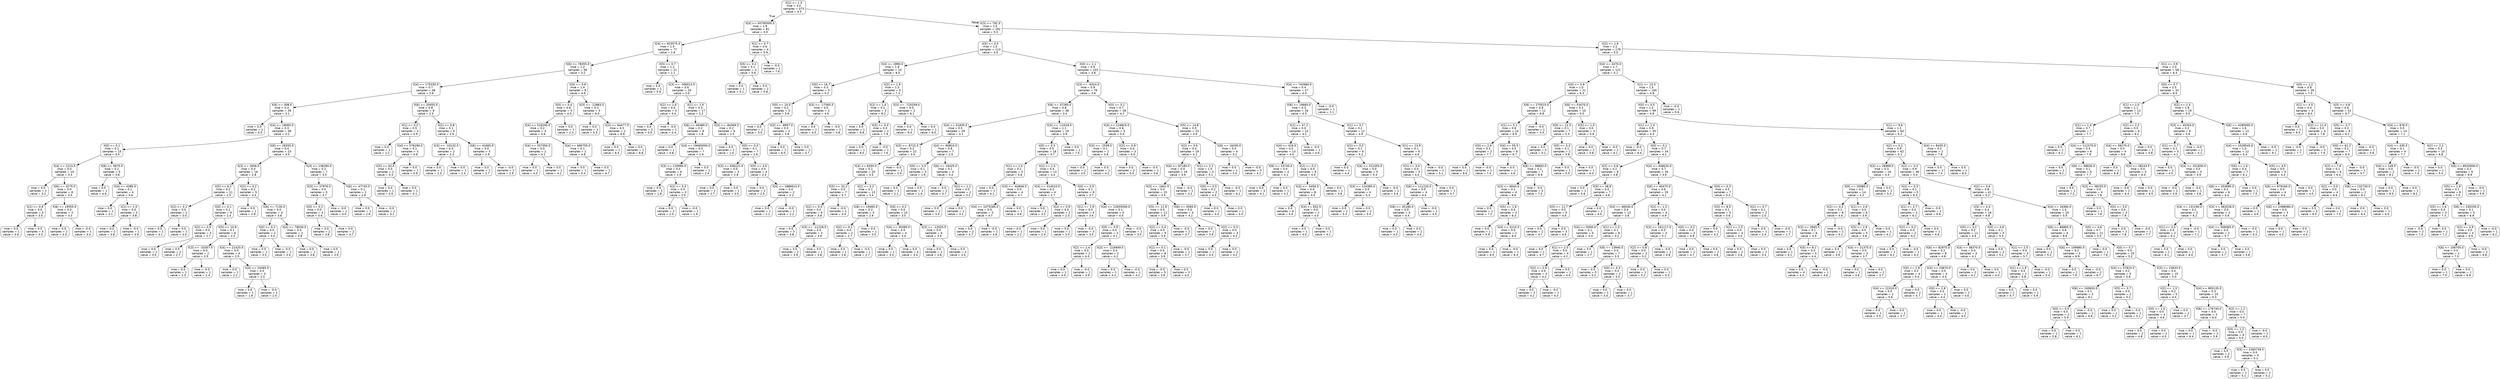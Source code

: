 digraph Tree {
node [shape=box, style="rounded", color="black", fontname=helvetica] ;
edge [fontname=helvetica] ;
0 [label="X[1] <= 1.3\nmse = 3.0\nsamples = 373\nvalue = 4.5"] ;
1 [label="X[4] <= 50795000.0\nmse = 1.9\nsamples = 81\nvalue = 3.0"] ;
0 -> 1 [labeldistance=2.5, labelangle=45, headlabel="True"] ;
2 [label="X[4] <= 923575.0\nmse = 1.5\nsamples = 77\nvalue = 2.8"] ;
1 -> 2 ;
3 [label="X[6] <= 78355.0\nmse = 1.2\nsamples = 56\nvalue = 3.2"] ;
2 -> 3 ;
4 [label="X[4] <= 175330.0\nmse = 0.7\nsamples = 48\nvalue = 2.9"] ;
3 -> 4 ;
5 [label="X[6] <= 308.0\nmse = 0.4\nsamples = 39\nvalue = 3.1"] ;
4 -> 5 ;
6 [label="mse = 0.0\nsamples = 1\nvalue = 0.5"] ;
5 -> 6 ;
7 [label="X[4] <= 18065.0\nmse = 0.3\nsamples = 38\nvalue = 3.2"] ;
5 -> 7 ;
8 [label="X[0] <= 0.1\nmse = 0.1\nsamples = 15\nvalue = 3.5"] ;
7 -> 8 ;
9 [label="X[4] <= 2223.5\nmse = 0.0\nsamples = 10\nvalue = 3.4"] ;
8 -> 9 ;
10 [label="mse = 0.0\nsamples = 2\nvalue = 3.2"] ;
9 -> 10 ;
11 [label="X[6] <= 3275.0\nmse = 0.0\nsamples = 8\nvalue = 3.5"] ;
9 -> 11 ;
12 [label="X[1] <= 0.8\nmse = 0.0\nsamples = 5\nvalue = 3.5"] ;
11 -> 12 ;
13 [label="mse = 0.0\nsamples = 1\nvalue = 3.6"] ;
12 -> 13 ;
14 [label="mse = 0.0\nsamples = 4\nvalue = 3.5"] ;
12 -> 14 ;
15 [label="X[6] <= 19555.0\nmse = 0.0\nsamples = 3\nvalue = 3.3"] ;
11 -> 15 ;
16 [label="mse = 0.0\nsamples = 2\nvalue = 3.3"] ;
15 -> 16 ;
17 [label="mse = -0.0\nsamples = 1\nvalue = 3.4"] ;
15 -> 17 ;
18 [label="X[6] <= 5675.0\nmse = 0.2\nsamples = 5\nvalue = 3.8"] ;
8 -> 18 ;
19 [label="mse = 0.0\nsamples = 1\nvalue = 4.6"] ;
18 -> 19 ;
20 [label="X[4] <= 4385.0\nmse = 0.1\nsamples = 4\nvalue = 3.6"] ;
18 -> 20 ;
21 [label="mse = 0.0\nsamples = 1\nvalue = 3.1"] ;
20 -> 21 ;
22 [label="X[1] <= 1.0\nmse = 0.0\nsamples = 3\nvalue = 3.8"] ;
20 -> 22 ;
23 [label="mse = 0.0\nsamples = 2\nvalue = 3.8"] ;
22 -> 23 ;
24 [label="mse = -0.0\nsamples = 1\nvalue = 3.9"] ;
22 -> 24 ;
25 [label="X[6] <= 26555.0\nmse = 0.4\nsamples = 23\nvalue = 3.0"] ;
7 -> 25 ;
26 [label="X[3] <= 2658.5\nmse = 0.3\nsamples = 16\nvalue = 2.8"] ;
25 -> 26 ;
27 [label="X[5] <= 6.2\nmse = 0.2\nsamples = 11\nvalue = 2.5"] ;
26 -> 27 ;
28 [label="X[2] <= 0.1\nmse = 0.0\nsamples = 2\nvalue = 3.0"] ;
27 -> 28 ;
29 [label="mse = 0.0\nsamples = 1\nvalue = 3.1"] ;
28 -> 29 ;
30 [label="mse = 0.0\nsamples = 1\nvalue = 3.0"] ;
28 -> 30 ;
31 [label="X[0] <= 0.1\nmse = 0.1\nsamples = 9\nvalue = 2.4"] ;
27 -> 31 ;
32 [label="X[2] <= 0.5\nmse = 0.0\nsamples = 3\nvalue = 2.7"] ;
31 -> 32 ;
33 [label="mse = 0.0\nsamples = 1\nvalue = 3.0"] ;
32 -> 33 ;
34 [label="mse = 0.0\nsamples = 2\nvalue = 2.7"] ;
32 -> 34 ;
35 [label="X[5] <= 10.9\nmse = 0.1\nsamples = 6\nvalue = 2.2"] ;
31 -> 35 ;
36 [label="X[3] <= -33357.5\nmse = 0.0\nsamples = 2\nvalue = 2.5"] ;
35 -> 36 ;
37 [label="mse = 0.0\nsamples = 1\nvalue = 2.5"] ;
36 -> 37 ;
38 [label="mse = -0.0\nsamples = 1\nvalue = 2.4"] ;
36 -> 38 ;
39 [label="X[4] <= 21420.0\nmse = 0.0\nsamples = 4\nvalue = 2.0"] ;
35 -> 39 ;
40 [label="mse = 0.0\nsamples = 1\nvalue = 2.2"] ;
39 -> 40 ;
41 [label="X[4] <= 24365.0\nmse = 0.0\nsamples = 3\nvalue = 2.0"] ;
39 -> 41 ;
42 [label="mse = 0.0\nsamples = 1\nvalue = 1.9"] ;
41 -> 42 ;
43 [label="mse = -0.0\nsamples = 2\nvalue = 2.0"] ;
41 -> 43 ;
44 [label="X[2] <= 0.2\nmse = 0.2\nsamples = 5\nvalue = 3.3"] ;
26 -> 44 ;
45 [label="mse = 0.0\nsamples = 1\nvalue = 2.8"] ;
44 -> 45 ;
46 [label="X[6] <= 7130.0\nmse = 0.0\nsamples = 4\nvalue = 3.6"] ;
44 -> 46 ;
47 [label="X[0] <= 0.1\nmse = 0.0\nsamples = 2\nvalue = 3.4"] ;
46 -> 47 ;
48 [label="mse = 0.0\nsamples = 1\nvalue = 3.5"] ;
47 -> 48 ;
49 [label="mse = -0.0\nsamples = 1\nvalue = 3.4"] ;
47 -> 49 ;
50 [label="X[4] <= 78530.0\nmse = 0.0\nsamples = 2\nvalue = 3.8"] ;
46 -> 50 ;
51 [label="mse = 0.0\nsamples = 1\nvalue = 3.8"] ;
50 -> 51 ;
52 [label="mse = 0.0\nsamples = 1\nvalue = 3.9"] ;
50 -> 52 ;
53 [label="X[4] <= 136290.0\nmse = 0.2\nsamples = 7\nvalue = 3.5"] ;
25 -> 53 ;
54 [label="X[3] <= 37976.0\nmse = 0.0\nsamples = 5\nvalue = 3.7"] ;
53 -> 54 ;
55 [label="X[0] <= 0.2\nmse = 0.0\nsamples = 4\nvalue = 3.6"] ;
54 -> 55 ;
56 [label="mse = 0.0\nsamples = 2\nvalue = 3.6"] ;
55 -> 56 ;
57 [label="mse = 0.0\nsamples = 2\nvalue = 3.7"] ;
55 -> 57 ;
58 [label="mse = -0.0\nsamples = 1\nvalue = 4.0"] ;
54 -> 58 ;
59 [label="X[6] <= 47745.0\nmse = 0.1\nsamples = 2\nvalue = 2.9"] ;
53 -> 59 ;
60 [label="mse = 0.0\nsamples = 1\nvalue = 2.6"] ;
59 -> 60 ;
61 [label="mse = -0.0\nsamples = 1\nvalue = 3.1"] ;
59 -> 61 ;
62 [label="X[6] <= 20055.0\nmse = 0.8\nsamples = 9\nvalue = 2.0"] ;
4 -> 62 ;
63 [label="X[1] <= 0.2\nmse = 0.5\nsamples = 4\nvalue = 0.9"] ;
62 -> 63 ;
64 [label="mse = 0.0\nsamples = 1\nvalue = 2.2"] ;
63 -> 64 ;
65 [label="X[4] <= 576290.0\nmse = 0.1\nsamples = 3\nvalue = 0.6"] ;
63 -> 65 ;
66 [label="X[5] <= 62.5\nmse = 0.0\nsamples = 2\nvalue = 0.3"] ;
65 -> 66 ;
67 [label="mse = 0.0\nsamples = 1\nvalue = 0.5"] ;
66 -> 67 ;
68 [label="mse = 0.0\nsamples = 1\nvalue = 0.1"] ;
66 -> 68 ;
69 [label="mse = 0.0\nsamples = 1\nvalue = 0.9"] ;
65 -> 69 ;
70 [label="X[2] <= 0.8\nmse = 0.1\nsamples = 5\nvalue = 2.6"] ;
62 -> 70 ;
71 [label="X[3] <= -10132.5\nmse = 0.0\nsamples = 2\nvalue = 2.3"] ;
70 -> 71 ;
72 [label="mse = 0.0\nsamples = 1\nvalue = 2.3"] ;
71 -> 72 ;
73 [label="mse = 0.0\nsamples = 1\nvalue = 2.4"] ;
71 -> 73 ;
74 [label="X[6] <= 41665.0\nmse = 0.0\nsamples = 3\nvalue = 2.9"] ;
70 -> 74 ;
75 [label="mse = 0.0\nsamples = 1\nvalue = 2.7"] ;
74 -> 75 ;
76 [label="mse = -0.0\nsamples = 2\nvalue = 2.9"] ;
74 -> 76 ;
77 [label="X[0] <= 0.6\nmse = 1.4\nsamples = 8\nvalue = 4.9"] ;
3 -> 77 ;
78 [label="X[0] <= 0.4\nmse = 0.8\nsamples = 5\nvalue = 4.3"] ;
77 -> 78 ;
79 [label="X[4] <= 516200.0\nmse = 0.2\nsamples = 4\nvalue = 4.6"] ;
78 -> 79 ;
80 [label="X[4] <= 337350.0\nmse = 0.0\nsamples = 2\nvalue = 4.1"] ;
79 -> 80 ;
81 [label="mse = 0.0\nsamples = 1\nvalue = 4.0"] ;
80 -> 81 ;
82 [label="mse = 0.0\nsamples = 1\nvalue = 4.2"] ;
80 -> 82 ;
83 [label="X[4] <= 690755.0\nmse = 0.1\nsamples = 2\nvalue = 4.9"] ;
79 -> 83 ;
84 [label="mse = 0.0\nsamples = 1\nvalue = 5.4"] ;
83 -> 84 ;
85 [label="mse = 0.0\nsamples = 1\nvalue = 4.7"] ;
83 -> 85 ;
86 [label="mse = 0.0\nsamples = 1\nvalue = 2.3"] ;
78 -> 86 ;
87 [label="X[3] <= -12883.5\nmse = 0.3\nsamples = 3\nvalue = 6.0"] ;
77 -> 87 ;
88 [label="mse = 0.0\nsamples = 1\nvalue = 5.5"] ;
87 -> 88 ;
89 [label="X[3] <= 64477.0\nmse = 0.0\nsamples = 2\nvalue = 6.6"] ;
87 -> 89 ;
90 [label="mse = 0.0\nsamples = 1\nvalue = 6.4"] ;
89 -> 90 ;
91 [label="mse = 0.0\nsamples = 1\nvalue = 6.8"] ;
89 -> 91 ;
92 [label="X[5] <= 0.7\nmse = 1.2\nsamples = 21\nvalue = 2.1"] ;
2 -> 92 ;
93 [label="mse = 0.0\nsamples = 1\nvalue = 5.9"] ;
92 -> 93 ;
94 [label="X[3] <= -306013.5\nmse = 0.6\nsamples = 20\nvalue = 2.0"] ;
92 -> 94 ;
95 [label="X[2] <= 1.6\nmse = 0.0\nsamples = 3\nvalue = 0.4"] ;
94 -> 95 ;
96 [label="mse = 0.0\nsamples = 2\nvalue = 0.5"] ;
95 -> 96 ;
97 [label="mse = -0.0\nsamples = 1\nvalue = 0.4"] ;
95 -> 97 ;
98 [label="X[1] <= 1.0\nmse = 0.3\nsamples = 17\nvalue = 2.2"] ;
94 -> 98 ;
99 [label="X[6] <= 40480.0\nmse = 0.2\nsamples = 8\nvalue = 1.8"] ;
98 -> 99 ;
100 [label="mse = 0.0\nsamples = 1\nvalue = 0.8"] ;
99 -> 100 ;
101 [label="X[4] <= 19460000.0\nmse = 0.0\nsamples = 7\nvalue = 1.9"] ;
99 -> 101 ;
102 [label="X[3] <= 120990.0\nmse = 0.0\nsamples = 6\nvalue = 1.9"] ;
101 -> 102 ;
103 [label="mse = 0.0\nsamples = 3\nvalue = 1.8"] ;
102 -> 103 ;
104 [label="X[2] <= 0.3\nmse = 0.0\nsamples = 3\nvalue = 2.0"] ;
102 -> 104 ;
105 [label="mse = 0.0\nsamples = 2\nvalue = 2.0"] ;
104 -> 105 ;
106 [label="mse = -0.0\nsamples = 1\nvalue = 1.9"] ;
104 -> 106 ;
107 [label="mse = 0.0\nsamples = 1\nvalue = 2.4"] ;
101 -> 107 ;
108 [label="X[3] <= -84369.5\nmse = 0.2\nsamples = 9\nvalue = 2.5"] ;
98 -> 108 ;
109 [label="mse = 0.0\nsamples = 2\nvalue = 1.4"] ;
108 -> 109 ;
110 [label="X[0] <= 0.3\nmse = 0.1\nsamples = 7\nvalue = 2.6"] ;
108 -> 110 ;
111 [label="X[3] <= 636221.0\nmse = 0.0\nsamples = 3\nvalue = 2.8"] ;
110 -> 111 ;
112 [label="mse = 0.0\nsamples = 2\nvalue = 2.7"] ;
111 -> 112 ;
113 [label="mse = 0.0\nsamples = 1\nvalue = 3.0"] ;
111 -> 113 ;
114 [label="X[5] <= 4.0\nmse = 0.0\nsamples = 4\nvalue = 2.3"] ;
110 -> 114 ;
115 [label="mse = 0.0\nsamples = 2\nvalue = 2.5"] ;
114 -> 115 ;
116 [label="X[4] <= 1886610.0\nmse = 0.0\nsamples = 2\nvalue = 2.2"] ;
114 -> 116 ;
117 [label="mse = 0.0\nsamples = 1\nvalue = 2.1"] ;
116 -> 117 ;
118 [label="mse = -0.0\nsamples = 1\nvalue = 2.2"] ;
116 -> 118 ;
119 [label="X[1] <= 0.7\nmse = 0.6\nsamples = 4\nvalue = 5.9"] ;
1 -> 119 ;
120 [label="X[5] <= 0.2\nmse = 0.1\nsamples = 3\nvalue = 5.6"] ;
119 -> 120 ;
121 [label="mse = 0.0\nsamples = 1\nvalue = 5.1"] ;
120 -> 121 ;
122 [label="mse = 0.0\nsamples = 2\nvalue = 5.8"] ;
120 -> 122 ;
123 [label="mse = -0.0\nsamples = 1\nvalue = 7.6"] ;
119 -> 123 ;
124 [label="X[3] <= 792.5\nmse = 2.5\nsamples = 292\nvalue = 5.0"] ;
0 -> 124 [labeldistance=2.5, labelangle=-45, headlabel="False"] ;
125 [label="X[5] <= 0.5\nmse = 1.5\nsamples = 113\nvalue = 4.0"] ;
124 -> 125 ;
126 [label="X[4] <= 2890.0\nmse = 1.9\nsamples = 10\nvalue = 6.5"] ;
125 -> 126 ;
127 [label="X[0] <= 16.7\nmse = 0.3\nsamples = 5\nvalue = 5.2"] ;
126 -> 127 ;
128 [label="X[0] <= 10.0\nmse = 0.2\nsamples = 3\nvalue = 5.6"] ;
127 -> 128 ;
129 [label="mse = 0.0\nsamples = 1\nvalue = 5.0"] ;
128 -> 129 ;
130 [label="X[3] <= -8957.0\nmse = 0.0\nsamples = 2\nvalue = 5.8"] ;
128 -> 130 ;
131 [label="mse = 0.0\nsamples = 1\nvalue = 6.0"] ;
130 -> 131 ;
132 [label="mse = 0.0\nsamples = 1\nvalue = 5.7"] ;
130 -> 132 ;
133 [label="X[3] <= -17565.5\nmse = 0.0\nsamples = 2\nvalue = 4.6"] ;
127 -> 133 ;
134 [label="mse = 0.0\nsamples = 1\nvalue = 4.5"] ;
133 -> 134 ;
135 [label="mse = -0.0\nsamples = 1\nvalue = 4.8"] ;
133 -> 135 ;
136 [label="X[2] <= 1.9\nmse = 1.3\nsamples = 5\nvalue = 7.3"] ;
126 -> 136 ;
137 [label="X[2] <= 1.4\nmse = 0.2\nsamples = 3\nvalue = 8.2"] ;
136 -> 137 ;
138 [label="mse = 0.0\nsamples = 1\nvalue = 8.8"] ;
137 -> 138 ;
139 [label="X[5] <= 0.3\nmse = 0.0\nsamples = 2\nvalue = 7.9"] ;
137 -> 139 ;
140 [label="mse = 0.0\nsamples = 1\nvalue = 8.0"] ;
139 -> 140 ;
141 [label="mse = -0.0\nsamples = 1\nvalue = 7.6"] ;
139 -> 141 ;
142 [label="X[3] <= -715259.0\nmse = 0.0\nsamples = 2\nvalue = 6.1"] ;
136 -> 142 ;
143 [label="mse = 0.0\nsamples = 1\nvalue = 6.4"] ;
142 -> 143 ;
144 [label="mse = 0.0\nsamples = 1\nvalue = 6.0"] ;
142 -> 144 ;
145 [label="X[0] <= 1.1\nmse = 0.9\nsamples = 103\nvalue = 3.8"] ;
125 -> 145 ;
146 [label="X[3] <= -6324.5\nmse = 0.9\nsamples = 76\nvalue = 3.6"] ;
145 -> 146 ;
147 [label="X[6] <= 37260.0\nmse = 0.8\nsamples = 48\nvalue = 3.4"] ;
146 -> 147 ;
148 [label="X[4] <= 51835.0\nmse = 0.5\nsamples = 29\nvalue = 3.1"] ;
147 -> 148 ;
149 [label="X[3] <= -6722.0\nmse = 0.2\nsamples = 22\nvalue = 3.4"] ;
148 -> 149 ;
150 [label="X[4] <= 6350.0\nmse = 0.1\nsamples = 20\nvalue = 3.5"] ;
149 -> 150 ;
151 [label="X[5] <= 32.2\nmse = 0.0\nsamples = 7\nvalue = 3.7"] ;
150 -> 151 ;
152 [label="X[2] <= 0.0\nmse = 0.0\nsamples = 6\nvalue = 3.8"] ;
151 -> 152 ;
153 [label="mse = 0.0\nsamples = 3\nvalue = 3.8"] ;
152 -> 153 ;
154 [label="X[3] <= -11228.5\nmse = 0.0\nsamples = 3\nvalue = 3.9"] ;
152 -> 154 ;
155 [label="mse = 0.0\nsamples = 2\nvalue = 3.9"] ;
154 -> 155 ;
156 [label="mse = 0.0\nsamples = 1\nvalue = 3.8"] ;
154 -> 156 ;
157 [label="mse = -0.0\nsamples = 1\nvalue = 3.4"] ;
151 -> 157 ;
158 [label="X[2] <= 0.2\nmse = 0.1\nsamples = 13\nvalue = 3.4"] ;
150 -> 158 ;
159 [label="X[6] <= 19465.0\nmse = 0.2\nsamples = 3\nvalue = 2.9"] ;
158 -> 159 ;
160 [label="X[2] <= 0.1\nmse = 0.0\nsamples = 2\nvalue = 2.7"] ;
159 -> 160 ;
161 [label="mse = 0.0\nsamples = 1\nvalue = 2.6"] ;
160 -> 161 ;
162 [label="mse = -0.0\nsamples = 1\nvalue = 2.7"] ;
160 -> 162 ;
163 [label="mse = 0.0\nsamples = 1\nvalue = 3.5"] ;
159 -> 163 ;
164 [label="X[0] <= 0.2\nmse = 0.0\nsamples = 10\nvalue = 3.5"] ;
158 -> 164 ;
165 [label="X[4] <= 30395.0\nmse = 0.0\nsamples = 4\nvalue = 3.4"] ;
164 -> 165 ;
166 [label="mse = 0.0\nsamples = 1\nvalue = 3.3"] ;
165 -> 166 ;
167 [label="mse = 0.0\nsamples = 3\nvalue = 3.4"] ;
165 -> 167 ;
168 [label="X[3] <= -12925.5\nmse = 0.0\nsamples = 6\nvalue = 3.5"] ;
164 -> 168 ;
169 [label="mse = 0.0\nsamples = 2\nvalue = 3.6"] ;
168 -> 169 ;
170 [label="mse = 0.0\nsamples = 4\nvalue = 3.5"] ;
168 -> 170 ;
171 [label="mse = -0.0\nsamples = 2\nvalue = 2.0"] ;
149 -> 171 ;
172 [label="X[4] <= 90810.0\nmse = 0.6\nsamples = 7\nvalue = 2.5"] ;
148 -> 172 ;
173 [label="X[0] <= 0.5\nmse = 0.1\nsamples = 3\nvalue = 1.9"] ;
172 -> 173 ;
174 [label="mse = 0.0\nsamples = 2\nvalue = 2.1"] ;
173 -> 174 ;
175 [label="mse = 0.0\nsamples = 1\nvalue = 1.6"] ;
173 -> 175 ;
176 [label="X[6] <= 16425.0\nmse = 0.1\nsamples = 4\nvalue = 3.4"] ;
172 -> 176 ;
177 [label="mse = -0.0\nsamples = 2\nvalue = 3.7"] ;
176 -> 177 ;
178 [label="X[2] <= 1.1\nmse = 0.0\nsamples = 2\nvalue = 3.2"] ;
176 -> 178 ;
179 [label="mse = 0.0\nsamples = 1\nvalue = 3.3"] ;
178 -> 179 ;
180 [label="mse = 0.0\nsamples = 1\nvalue = 3.1"] ;
178 -> 180 ;
181 [label="X[3] <= -11018.5\nmse = 1.1\nsamples = 19\nvalue = 3.9"] ;
147 -> 181 ;
182 [label="X[0] <= 0.3\nmse = 0.5\nsamples = 18\nvalue = 3.7"] ;
181 -> 182 ;
183 [label="X[1] <= 1.4\nmse = 0.1\nsamples = 5\nvalue = 4.6"] ;
182 -> 183 ;
184 [label="mse = 0.0\nsamples = 1\nvalue = 4.1"] ;
183 -> 184 ;
185 [label="X[3] <= -63846.5\nmse = 0.0\nsamples = 4\nvalue = 4.7"] ;
183 -> 185 ;
186 [label="X[4] <= 1075285.0\nmse = 0.0\nsamples = 3\nvalue = 4.7"] ;
185 -> 186 ;
187 [label="mse = 0.0\nsamples = 2\nvalue = 4.7"] ;
186 -> 187 ;
188 [label="mse = -0.0\nsamples = 1\nvalue = 4.8"] ;
186 -> 188 ;
189 [label="mse = 0.0\nsamples = 1\nvalue = 4.6"] ;
185 -> 189 ;
190 [label="X[2] <= 1.5\nmse = 0.4\nsamples = 13\nvalue = 3.4"] ;
182 -> 190 ;
191 [label="X[4] <= 314510.0\nmse = 0.2\nsamples = 4\nvalue = 2.7"] ;
190 -> 191 ;
192 [label="mse = 0.0\nsamples = 2\nvalue = 3.2"] ;
191 -> 192 ;
193 [label="X[2] <= 0.9\nmse = 0.0\nsamples = 2\nvalue = 2.3"] ;
191 -> 193 ;
194 [label="mse = 0.0\nsamples = 1\nvalue = 2.2"] ;
193 -> 194 ;
195 [label="mse = 0.0\nsamples = 1\nvalue = 2.4"] ;
193 -> 195 ;
196 [label="X[0] <= 0.5\nmse = 0.1\nsamples = 9\nvalue = 3.7"] ;
190 -> 196 ;
197 [label="X[1] <= 1.9\nmse = 0.0\nsamples = 4\nvalue = 3.4"] ;
196 -> 197 ;
198 [label="mse = 0.0\nsamples = 1\nvalue = 3.3"] ;
197 -> 198 ;
199 [label="mse = -0.0\nsamples = 3\nvalue = 3.5"] ;
197 -> 199 ;
200 [label="X[4] <= 12655000.0\nmse = 0.1\nsamples = 5\nvalue = 4.0"] ;
196 -> 200 ;
201 [label="X[0] <= 0.9\nmse = 0.0\nsamples = 4\nvalue = 4.1"] ;
200 -> 201 ;
202 [label="X[2] <= 2.4\nmse = 0.0\nsamples = 2\nvalue = 4.0"] ;
201 -> 202 ;
203 [label="mse = 0.0\nsamples = 1\nvalue = 4.0"] ;
202 -> 203 ;
204 [label="mse = -0.0\nsamples = 1\nvalue = 3.9"] ;
202 -> 204 ;
205 [label="X[3] <= -216949.5\nmse = 0.0\nsamples = 2\nvalue = 4.2"] ;
201 -> 205 ;
206 [label="mse = 0.0\nsamples = 1\nvalue = 4.3"] ;
205 -> 206 ;
207 [label="mse = -0.0\nsamples = 1\nvalue = 4.2"] ;
205 -> 207 ;
208 [label="mse = -0.0\nsamples = 1\nvalue = 3.5"] ;
200 -> 208 ;
209 [label="mse = 0.0\nsamples = 1\nvalue = 7.5"] ;
181 -> 209 ;
210 [label="X[0] <= 0.1\nmse = 0.7\nsamples = 28\nvalue = 4.1"] ;
146 -> 210 ;
211 [label="X[4] <= 124825.0\nmse = 0.6\nsamples = 5\nvalue = 5.0"] ;
210 -> 211 ;
212 [label="X[3] <= -2539.5\nmse = 0.1\nsamples = 2\nvalue = 3.8"] ;
211 -> 212 ;
213 [label="mse = 0.0\nsamples = 1\nvalue = 3.5"] ;
212 -> 213 ;
214 [label="mse = 0.0\nsamples = 1\nvalue = 4.2"] ;
212 -> 214 ;
215 [label="X[2] <= 0.9\nmse = 0.0\nsamples = 3\nvalue = 5.5"] ;
211 -> 215 ;
216 [label="mse = 0.0\nsamples = 2\nvalue = 5.5"] ;
215 -> 216 ;
217 [label="mse = -0.0\nsamples = 1\nvalue = 5.6"] ;
215 -> 217 ;
218 [label="X[5] <= 14.8\nmse = 0.5\nsamples = 23\nvalue = 3.9"] ;
210 -> 218 ;
219 [label="X[2] <= 0.6\nmse = 0.4\nsamples = 19\nvalue = 4.1"] ;
218 -> 219 ;
220 [label="X[4] <= 87185.0\nmse = 0.0\nsamples = 16\nvalue = 3.9"] ;
219 -> 220 ;
221 [label="X[3] <= -1841.5\nmse = 0.0\nsamples = 15\nvalue = 3.9"] ;
220 -> 221 ;
222 [label="X[5] <= 11.9\nmse = 0.0\nsamples = 11\nvalue = 3.9"] ;
221 -> 222 ;
223 [label="X[2] <= 0.4\nmse = 0.0\nsamples = 9\nvalue = 3.9"] ;
222 -> 223 ;
224 [label="X[2] <= 0.1\nmse = 0.0\nsamples = 8\nvalue = 3.9"] ;
223 -> 224 ;
225 [label="mse = -0.0\nsamples = 5\nvalue = 3.9"] ;
224 -> 225 ;
226 [label="mse = 0.0\nsamples = 3\nvalue = 4.0"] ;
224 -> 226 ;
227 [label="mse = -0.0\nsamples = 1\nvalue = 3.7"] ;
223 -> 227 ;
228 [label="mse = -0.0\nsamples = 2\nvalue = 3.7"] ;
222 -> 228 ;
229 [label="X[6] <= 4560.0\nmse = 0.0\nsamples = 4\nvalue = 4.2"] ;
221 -> 229 ;
230 [label="mse = 0.0\nsamples = 1\nvalue = 3.9"] ;
229 -> 230 ;
231 [label="X[2] <= 0.3\nmse = 0.0\nsamples = 3\nvalue = 4.3"] ;
229 -> 231 ;
232 [label="mse = 0.0\nsamples = 1\nvalue = 4.4"] ;
231 -> 232 ;
233 [label="mse = 0.0\nsamples = 2\nvalue = 4.2"] ;
231 -> 233 ;
234 [label="mse = -0.0\nsamples = 1\nvalue = 3.2"] ;
220 -> 234 ;
235 [label="X[1] <= 2.1\nmse = 1.0\nsamples = 3\nvalue = 5.1"] ;
219 -> 235 ;
236 [label="X[0] <= 0.5\nmse = 0.2\nsamples = 2\nvalue = 4.3"] ;
235 -> 236 ;
237 [label="mse = 0.0\nsamples = 1\nvalue = 4.0"] ;
236 -> 237 ;
238 [label="mse = 0.0\nsamples = 1\nvalue = 5.0"] ;
236 -> 238 ;
239 [label="mse = -0.0\nsamples = 1\nvalue = 6.2"] ;
235 -> 239 ;
240 [label="X[6] <= 16200.0\nmse = 0.0\nsamples = 4\nvalue = 3.2"] ;
218 -> 240 ;
241 [label="mse = 0.0\nsamples = 1\nvalue = 3.0"] ;
240 -> 241 ;
242 [label="mse = -0.0\nsamples = 3\nvalue = 3.2"] ;
240 -> 242 ;
243 [label="X[4] <= 742660.0\nmse = 0.4\nsamples = 27\nvalue = 4.4"] ;
145 -> 243 ;
244 [label="X[6] <= 19660.0\nmse = 0.3\nsamples = 26\nvalue = 4.5"] ;
243 -> 244 ;
245 [label="X[1] <= 47.2\nmse = 0.0\nsamples = 14\nvalue = 4.1"] ;
244 -> 245 ;
246 [label="X[4] <= 416.5\nmse = 0.0\nsamples = 13\nvalue = 4.0"] ;
245 -> 246 ;
247 [label="X[6] <= 10745.0\nmse = 0.0\nsamples = 4\nvalue = 4.1"] ;
246 -> 247 ;
248 [label="mse = 0.0\nsamples = 3\nvalue = 4.1"] ;
247 -> 248 ;
249 [label="mse = 0.0\nsamples = 1\nvalue = 4.2"] ;
247 -> 249 ;
250 [label="X[2] <= 0.2\nmse = 0.0\nsamples = 9\nvalue = 4.0"] ;
246 -> 250 ;
251 [label="X[3] <= -5456.5\nmse = 0.0\nsamples = 8\nvalue = 4.0"] ;
250 -> 251 ;
252 [label="mse = 0.0\nsamples = 6\nvalue = 4.0"] ;
251 -> 252 ;
253 [label="X[4] <= 832.5\nmse = 0.0\nsamples = 2\nvalue = 4.0"] ;
251 -> 253 ;
254 [label="mse = 0.0\nsamples = 1\nvalue = 4.0"] ;
253 -> 254 ;
255 [label="mse = 0.0\nsamples = 1\nvalue = 4.1"] ;
253 -> 255 ;
256 [label="mse = 0.0\nsamples = 1\nvalue = 3.8"] ;
250 -> 256 ;
257 [label="mse = -0.0\nsamples = 1\nvalue = 4.6"] ;
245 -> 257 ;
258 [label="X[1] <= 3.7\nmse = 0.2\nsamples = 12\nvalue = 4.9"] ;
244 -> 258 ;
259 [label="X[2] <= 0.2\nmse = 0.1\nsamples = 6\nvalue = 5.2"] ;
258 -> 259 ;
260 [label="mse = 0.0\nsamples = 1\nvalue = 4.4"] ;
259 -> 260 ;
261 [label="X[4] <= 221055.0\nmse = 0.0\nsamples = 5\nvalue = 5.4"] ;
259 -> 261 ;
262 [label="X[4] <= 124385.0\nmse = 0.0\nsamples = 4\nvalue = 5.3"] ;
261 -> 262 ;
263 [label="mse = 0.0\nsamples = 2\nvalue = 5.3"] ;
262 -> 263 ;
264 [label="mse = 0.0\nsamples = 2\nvalue = 5.4"] ;
262 -> 264 ;
265 [label="mse = -0.0\nsamples = 1\nvalue = 5.6"] ;
261 -> 265 ;
266 [label="X[1] <= 13.9\nmse = 0.1\nsamples = 6\nvalue = 4.6"] ;
258 -> 266 ;
267 [label="X[2] <= 3.4\nmse = 0.0\nsamples = 5\nvalue = 4.5"] ;
266 -> 267 ;
268 [label="X[6] <= 111220.0\nmse = 0.0\nsamples = 4\nvalue = 4.4"] ;
267 -> 268 ;
269 [label="X[6] <= 45180.0\nmse = 0.0\nsamples = 3\nvalue = 4.4"] ;
268 -> 269 ;
270 [label="mse = 0.0\nsamples = 1\nvalue = 4.3"] ;
269 -> 270 ;
271 [label="mse = 0.0\nsamples = 2\nvalue = 4.4"] ;
269 -> 271 ;
272 [label="mse = -0.0\nsamples = 1\nvalue = 4.5"] ;
268 -> 272 ;
273 [label="mse = 0.0\nsamples = 1\nvalue = 4.7"] ;
267 -> 273 ;
274 [label="mse = -0.0\nsamples = 1\nvalue = 5.1"] ;
266 -> 274 ;
275 [label="mse = -0.0\nsamples = 1\nvalue = 2.1"] ;
243 -> 275 ;
276 [label="X[2] <= 1.6\nmse = 2.2\nsamples = 179\nvalue = 5.5"] ;
124 -> 276 ;
277 [label="X[4] <= 3470.0\nmse = 1.7\nsamples = 121\nvalue = 5.1"] ;
276 -> 277 ;
278 [label="X[0] <= 5.8\nmse = 1.0\nsamples = 21\nvalue = 6.3"] ;
277 -> 278 ;
279 [label="X[6] <= 270515.0\nmse = 0.9\nsamples = 11\nvalue = 6.8"] ;
278 -> 279 ;
280 [label="X[1] <= 5.1\nmse = 0.6\nsamples = 10\nvalue = 6.9"] ;
279 -> 280 ;
281 [label="X[0] <= 2.6\nmse = 0.3\nsamples = 2\nvalue = 7.7"] ;
280 -> 281 ;
282 [label="mse = 0.0\nsamples = 1\nvalue = 8.6"] ;
281 -> 282 ;
283 [label="mse = -0.0\nsamples = 1\nvalue = 7.4"] ;
281 -> 283 ;
284 [label="X[4] <= 55.5\nmse = 0.5\nsamples = 8\nvalue = 6.7"] ;
280 -> 284 ;
285 [label="mse = 0.0\nsamples = 1\nvalue = 4.6"] ;
284 -> 285 ;
286 [label="X[6] <= 98850.0\nmse = 0.2\nsamples = 7\nvalue = 6.9"] ;
284 -> 286 ;
287 [label="X[3] <= 6644.0\nmse = 0.2\nsamples = 4\nvalue = 6.6"] ;
286 -> 287 ;
288 [label="mse = 0.0\nsamples = 1\nvalue = 7.2"] ;
287 -> 288 ;
289 [label="X[5] <= 1.6\nmse = 0.0\nsamples = 3\nvalue = 6.3"] ;
287 -> 289 ;
290 [label="mse = 0.0\nsamples = 1\nvalue = 5.9"] ;
289 -> 290 ;
291 [label="X[4] <= 3210.0\nmse = 0.0\nsamples = 2\nvalue = 6.4"] ;
289 -> 291 ;
292 [label="mse = 0.0\nsamples = 1\nvalue = 6.5"] ;
291 -> 292 ;
293 [label="mse = -0.0\nsamples = 1\nvalue = 6.3"] ;
291 -> 293 ;
294 [label="mse = -0.0\nsamples = 3\nvalue = 7.2"] ;
286 -> 294 ;
295 [label="mse = -0.0\nsamples = 1\nvalue = 4.3"] ;
279 -> 295 ;
296 [label="X[6] <= 53470.0\nmse = 0.2\nsamples = 10\nvalue = 5.5"] ;
278 -> 296 ;
297 [label="X[0] <= 12.3\nmse = 0.1\nsamples = 7\nvalue = 5.3"] ;
296 -> 297 ;
298 [label="mse = 0.0\nsamples = 5\nvalue = 5.1"] ;
297 -> 298 ;
299 [label="X[5] <= 0.3\nmse = 0.1\nsamples = 2\nvalue = 5.8"] ;
297 -> 299 ;
300 [label="mse = 0.0\nsamples = 1\nvalue = 5.5"] ;
299 -> 300 ;
301 [label="mse = 0.0\nsamples = 1\nvalue = 6.0"] ;
299 -> 301 ;
302 [label="X[5] <= 1.0\nmse = 0.0\nsamples = 3\nvalue = 5.9"] ;
296 -> 302 ;
303 [label="mse = 0.0\nsamples = 2\nvalue = 5.8"] ;
302 -> 303 ;
304 [label="mse = -0.0\nsamples = 1\nvalue = 6.1"] ;
302 -> 304 ;
305 [label="X[1] <= 13.3\nmse = 1.5\nsamples = 100\nvalue = 4.8"] ;
277 -> 305 ;
306 [label="X[0] <= 0.5\nmse = 1.2\nsamples = 99\nvalue = 4.8"] ;
305 -> 306 ;
307 [label="X[1] <= 1.3\nmse = 0.9\nsamples = 35\nvalue = 4.3"] ;
306 -> 307 ;
308 [label="mse = -0.0\nsamples = 1\nvalue = 6.4"] ;
307 -> 308 ;
309 [label="X[0] <= 0.1\nmse = 0.7\nsamples = 34\nvalue = 4.1"] ;
307 -> 309 ;
310 [label="X[2] <= 0.8\nmse = 0.2\nsamples = 8\nvalue = 4.8"] ;
309 -> 310 ;
311 [label="mse = 0.0\nsamples = 1\nvalue = 5.6"] ;
310 -> 311 ;
312 [label="X[5] <= 38.9\nmse = 0.0\nsamples = 7\nvalue = 4.6"] ;
310 -> 312 ;
313 [label="X[5] <= 11.7\nmse = 0.0\nsamples = 5\nvalue = 4.6"] ;
312 -> 313 ;
314 [label="mse = 0.0\nsamples = 2\nvalue = 4.7"] ;
313 -> 314 ;
315 [label="mse = 0.0\nsamples = 3\nvalue = 4.6"] ;
313 -> 315 ;
316 [label="mse = 0.0\nsamples = 2\nvalue = 4.5"] ;
312 -> 316 ;
317 [label="X[4] <= 408020.0\nmse = 0.7\nsamples = 26\nvalue = 3.9"] ;
309 -> 317 ;
318 [label="X[6] <= 40475.0\nmse = 0.6\nsamples = 19\nvalue = 4.1"] ;
317 -> 318 ;
319 [label="X[4] <= 66540.0\nmse = 0.4\nsamples = 13\nvalue = 3.8"] ;
318 -> 319 ;
320 [label="X[4] <= 9300.0\nmse = 0.1\nsamples = 5\nvalue = 4.4"] ;
319 -> 320 ;
321 [label="mse = 0.0\nsamples = 1\nvalue = 4.7"] ;
320 -> 321 ;
322 [label="X[1] <= 2.5\nmse = 0.0\nsamples = 4\nvalue = 4.2"] ;
320 -> 322 ;
323 [label="X[2] <= 0.9\nmse = 0.0\nsamples = 3\nvalue = 4.2"] ;
322 -> 323 ;
324 [label="mse = 0.0\nsamples = 2\nvalue = 4.2"] ;
323 -> 324 ;
325 [label="mse = -0.0\nsamples = 1\nvalue = 4.3"] ;
323 -> 325 ;
326 [label="mse = 0.0\nsamples = 1\nvalue = 4.0"] ;
322 -> 326 ;
327 [label="X[1] <= 1.3\nmse = 0.1\nsamples = 8\nvalue = 3.2"] ;
319 -> 327 ;
328 [label="mse = 0.0\nsamples = 1\nvalue = 2.7"] ;
327 -> 328 ;
329 [label="X[6] <= 13940.0\nmse = 0.0\nsamples = 7\nvalue = 3.3"] ;
327 -> 329 ;
330 [label="mse = 0.0\nsamples = 5\nvalue = 3.2"] ;
329 -> 330 ;
331 [label="X[0] <= 0.3\nmse = 0.0\nsamples = 2\nvalue = 3.5"] ;
329 -> 331 ;
332 [label="mse = 0.0\nsamples = 1\nvalue = 3.4"] ;
331 -> 332 ;
333 [label="mse = 0.0\nsamples = 1\nvalue = 3.7"] ;
331 -> 333 ;
334 [label="X[2] <= 1.2\nmse = 0.0\nsamples = 6\nvalue = 4.9"] ;
318 -> 334 ;
335 [label="X[3] <= 161117.5\nmse = 0.0\nsamples = 3\nvalue = 5.1"] ;
334 -> 335 ;
336 [label="X[2] <= 0.8\nmse = 0.0\nsamples = 2\nvalue = 5.2"] ;
335 -> 336 ;
337 [label="mse = 0.0\nsamples = 1\nvalue = 5.2"] ;
336 -> 337 ;
338 [label="mse = 0.0\nsamples = 1\nvalue = 5.3"] ;
336 -> 338 ;
339 [label="mse = -0.0\nsamples = 1\nvalue = 4.8"] ;
335 -> 339 ;
340 [label="X[0] <= 0.2\nmse = 0.0\nsamples = 3\nvalue = 4.8"] ;
334 -> 340 ;
341 [label="mse = 0.0\nsamples = 1\nvalue = 4.7"] ;
340 -> 341 ;
342 [label="mse = 0.0\nsamples = 2\nvalue = 4.8"] ;
340 -> 342 ;
343 [label="X[0] <= 0.3\nmse = 0.5\nsamples = 7\nvalue = 3.3"] ;
317 -> 343 ;
344 [label="X[5] <= 8.5\nmse = 0.1\nsamples = 5\nvalue = 3.6"] ;
343 -> 344 ;
345 [label="mse = 0.0\nsamples = 1\nvalue = 4.2"] ;
344 -> 345 ;
346 [label="X[1] <= 1.5\nmse = 0.0\nsamples = 4\nvalue = 3.5"] ;
344 -> 346 ;
347 [label="mse = 0.0\nsamples = 2\nvalue = 3.6"] ;
346 -> 347 ;
348 [label="mse = 0.0\nsamples = 2\nvalue = 3.4"] ;
346 -> 348 ;
349 [label="X[2] <= 0.7\nmse = 0.1\nsamples = 2\nvalue = 2.0"] ;
343 -> 349 ;
350 [label="mse = 0.0\nsamples = 1\nvalue = 2.4"] ;
349 -> 350 ;
351 [label="mse = -0.0\nsamples = 1\nvalue = 1.7"] ;
349 -> 351 ;
352 [label="X[1] <= 9.6\nmse = 1.1\nsamples = 64\nvalue = 5.2"] ;
306 -> 352 ;
353 [label="X[2] <= 0.2\nmse = 0.9\nsamples = 62\nvalue = 5.1"] ;
352 -> 353 ;
354 [label="X[3] <= 28969.5\nmse = 0.3\nsamples = 16\nvalue = 4.4"] ;
353 -> 354 ;
355 [label="X[6] <= 25980.0\nmse = 0.2\nsamples = 14\nvalue = 4.2"] ;
354 -> 355 ;
356 [label="X[2] <= 0.2\nmse = 0.1\nsamples = 8\nvalue = 4.6"] ;
355 -> 356 ;
357 [label="X[3] <= 3945.5\nmse = 0.1\nsamples = 6\nvalue = 4.5"] ;
356 -> 357 ;
358 [label="mse = 0.0\nsamples = 1\nvalue = 5.1"] ;
357 -> 358 ;
359 [label="X[5] <= 8.1\nmse = 0.0\nsamples = 5\nvalue = 4.4"] ;
357 -> 359 ;
360 [label="mse = 0.0\nsamples = 4\nvalue = 4.3"] ;
359 -> 360 ;
361 [label="mse = -0.0\nsamples = 1\nvalue = 4.6"] ;
359 -> 361 ;
362 [label="mse = -0.0\nsamples = 2\nvalue = 5.1"] ;
356 -> 362 ;
363 [label="X[1] <= 2.6\nmse = 0.0\nsamples = 6\nvalue = 3.9"] ;
355 -> 363 ;
364 [label="X[5] <= 2.9\nmse = 0.0\nsamples = 5\nvalue = 3.8"] ;
363 -> 364 ;
365 [label="mse = 0.0\nsamples = 2\nvalue = 3.9"] ;
364 -> 365 ;
366 [label="X[4] <= 21375.0\nmse = 0.0\nsamples = 3\nvalue = 3.7"] ;
364 -> 366 ;
367 [label="mse = 0.0\nsamples = 1\nvalue = 3.6"] ;
366 -> 367 ;
368 [label="mse = 0.0\nsamples = 2\nvalue = 3.7"] ;
366 -> 368 ;
369 [label="mse = 0.0\nsamples = 1\nvalue = 4.1"] ;
363 -> 369 ;
370 [label="mse = 0.0\nsamples = 2\nvalue = 5.3"] ;
354 -> 370 ;
371 [label="X[2] <= 0.3\nmse = 0.9\nsamples = 46\nvalue = 5.4"] ;
353 -> 371 ;
372 [label="X[2] <= 0.3\nmse = 0.1\nsamples = 5\nvalue = 6.3"] ;
371 -> 372 ;
373 [label="X[1] <= 3.7\nmse = 0.0\nsamples = 3\nvalue = 6.2"] ;
372 -> 373 ;
374 [label="X[2] <= 0.2\nmse = 0.0\nsamples = 2\nvalue = 6.2"] ;
373 -> 374 ;
375 [label="mse = 0.0\nsamples = 1\nvalue = 6.2"] ;
374 -> 375 ;
376 [label="mse = -0.0\nsamples = 1\nvalue = 6.3"] ;
374 -> 376 ;
377 [label="mse = 0.0\nsamples = 1\nvalue = 5.8"] ;
373 -> 377 ;
378 [label="mse = -0.0\nsamples = 2\nvalue = 6.6"] ;
372 -> 378 ;
379 [label="X[2] <= 0.6\nmse = 0.8\nsamples = 41\nvalue = 5.2"] ;
371 -> 379 ;
380 [label="X[5] <= 4.3\nmse = 0.4\nsamples = 16\nvalue = 4.8"] ;
379 -> 380 ;
381 [label="X[5] <= 3.2\nmse = 0.2\nsamples = 11\nvalue = 4.6"] ;
380 -> 381 ;
382 [label="X[6] <= 82975.0\nmse = 0.2\nsamples = 8\nvalue = 4.8"] ;
381 -> 382 ;
383 [label="X[0] <= 2.9\nmse = 0.2\nsamples = 4\nvalue = 5.0"] ;
382 -> 383 ;
384 [label="X[4] <= 22310.0\nmse = 0.0\nsamples = 2\nvalue = 5.6"] ;
383 -> 384 ;
385 [label="mse = 0.0\nsamples = 1\nvalue = 5.5"] ;
384 -> 385 ;
386 [label="mse = 0.0\nsamples = 1\nvalue = 5.7"] ;
384 -> 386 ;
387 [label="mse = 0.0\nsamples = 2\nvalue = 4.7"] ;
383 -> 387 ;
388 [label="X[4] <= 33870.0\nmse = 0.0\nsamples = 4\nvalue = 4.5"] ;
382 -> 388 ;
389 [label="X[0] <= 2.8\nmse = 0.0\nsamples = 2\nvalue = 4.4"] ;
388 -> 389 ;
390 [label="mse = 0.0\nsamples = 1\nvalue = 4.4"] ;
389 -> 390 ;
391 [label="mse = -0.0\nsamples = 1\nvalue = 4.5"] ;
389 -> 391 ;
392 [label="mse = 0.0\nsamples = 2\nvalue = 4.6"] ;
388 -> 392 ;
393 [label="X[4] <= 38370.0\nmse = 0.0\nsamples = 3\nvalue = 4.1"] ;
381 -> 393 ;
394 [label="mse = 0.0\nsamples = 2\nvalue = 4.1"] ;
393 -> 394 ;
395 [label="mse = 0.0\nsamples = 1\nvalue = 4.0"] ;
393 -> 395 ;
396 [label="X[0] <= 0.6\nmse = 0.1\nsamples = 5\nvalue = 5.5"] ;
380 -> 396 ;
397 [label="mse = 0.0\nsamples = 2\nvalue = 5.1"] ;
396 -> 397 ;
398 [label="X[1] <= 2.5\nmse = 0.0\nsamples = 3\nvalue = 5.7"] ;
396 -> 398 ;
399 [label="X[1] <= 1.9\nmse = 0.0\nsamples = 2\nvalue = 5.8"] ;
398 -> 399 ;
400 [label="mse = 0.0\nsamples = 1\nvalue = 5.7"] ;
399 -> 400 ;
401 [label="mse = 0.0\nsamples = 1\nvalue = 5.9"] ;
399 -> 401 ;
402 [label="mse = -0.0\nsamples = 1\nvalue = 5.4"] ;
398 -> 402 ;
403 [label="X[4] <= 18380.0\nmse = 1.0\nsamples = 25\nvalue = 5.5"] ;
379 -> 403 ;
404 [label="X[6] <= 86865.0\nmse = 0.6\nsamples = 4\nvalue = 6.6"] ;
403 -> 404 ;
405 [label="mse = 0.0\nsamples = 1\nvalue = 5.2"] ;
404 -> 405 ;
406 [label="X[6] <= 109980.0\nmse = 0.2\nsamples = 3\nvalue = 6.9"] ;
404 -> 406 ;
407 [label="mse = 0.0\nsamples = 1\nvalue = 7.9"] ;
406 -> 407 ;
408 [label="mse = -0.0\nsamples = 2\nvalue = 6.7"] ;
406 -> 408 ;
409 [label="X[5] <= 0.6\nmse = 0.7\nsamples = 21\nvalue = 5.3"] ;
403 -> 409 ;
410 [label="mse = 0.0\nsamples = 1\nvalue = 7.6"] ;
409 -> 410 ;
411 [label="X[0] <= 0.7\nmse = 0.5\nsamples = 20\nvalue = 5.2"] ;
409 -> 411 ;
412 [label="X[4] <= 57815.0\nmse = 0.2\nsamples = 5\nvalue = 5.8"] ;
411 -> 412 ;
413 [label="X[6] <= 165820.0\nmse = 0.1\nsamples = 3\nvalue = 6.1"] ;
412 -> 413 ;
414 [label="X[0] <= 0.5\nmse = 0.0\nsamples = 2\nvalue = 5.9"] ;
413 -> 414 ;
415 [label="mse = 0.0\nsamples = 1\nvalue = 5.8"] ;
414 -> 415 ;
416 [label="mse = 0.0\nsamples = 1\nvalue = 6.1"] ;
414 -> 416 ;
417 [label="mse = -0.0\nsamples = 1\nvalue = 6.6"] ;
413 -> 417 ;
418 [label="X[5] <= 3.7\nmse = 0.0\nsamples = 2\nvalue = 5.2"] ;
412 -> 418 ;
419 [label="mse = 0.0\nsamples = 1\nvalue = 5.2"] ;
418 -> 419 ;
420 [label="mse = -0.0\nsamples = 1\nvalue = 5.1"] ;
418 -> 420 ;
421 [label="X[3] <= 23633.0\nmse = 0.4\nsamples = 15\nvalue = 5.0"] ;
411 -> 421 ;
422 [label="X[2] <= 1.3\nmse = 0.2\nsamples = 5\nvalue = 4.4"] ;
421 -> 422 ;
423 [label="X[0] <= 1.0\nmse = 0.0\nsamples = 4\nvalue = 4.6"] ;
422 -> 423 ;
424 [label="mse = 0.0\nsamples = 2\nvalue = 4.8"] ;
423 -> 424 ;
425 [label="mse = 0.0\nsamples = 2\nvalue = 4.5"] ;
423 -> 425 ;
426 [label="mse = 0.0\nsamples = 1\nvalue = 3.7"] ;
422 -> 426 ;
427 [label="X[4] <= 893135.0\nmse = 0.3\nsamples = 10\nvalue = 5.3"] ;
421 -> 427 ;
428 [label="X[6] <= 176740.0\nmse = 0.0\nsamples = 3\nvalue = 6.0"] ;
427 -> 428 ;
429 [label="mse = 0.0\nsamples = 1\nvalue = 6.4"] ;
428 -> 429 ;
430 [label="mse = -0.0\nsamples = 2\nvalue = 5.9"] ;
428 -> 430 ;
431 [label="X[2] <= 1.1\nmse = 0.0\nsamples = 7\nvalue = 5.0"] ;
427 -> 431 ;
432 [label="X[0] <= 1.2\nmse = 0.0\nsamples = 6\nvalue = 5.0"] ;
431 -> 432 ;
433 [label="mse = 0.0\nsamples = 2\nvalue = 4.9"] ;
432 -> 433 ;
434 [label="X[3] <= 2383739.5\nmse = 0.0\nsamples = 4\nvalue = 5.1"] ;
432 -> 434 ;
435 [label="mse = 0.0\nsamples = 2\nvalue = 5.1"] ;
434 -> 435 ;
436 [label="mse = 0.0\nsamples = 2\nvalue = 5.2"] ;
434 -> 436 ;
437 [label="mse = -0.0\nsamples = 1\nvalue = 4.5"] ;
431 -> 437 ;
438 [label="X[4] <= 8435.0\nmse = 0.2\nsamples = 2\nvalue = 7.8"] ;
352 -> 438 ;
439 [label="mse = 0.0\nsamples = 1\nvalue = 7.4"] ;
438 -> 439 ;
440 [label="mse = 0.0\nsamples = 1\nvalue = 8.3"] ;
438 -> 440 ;
441 [label="mse = -0.0\nsamples = 1\nvalue = 0.6"] ;
305 -> 441 ;
442 [label="X[1] <= 3.9\nmse = 2.0\nsamples = 58\nvalue = 6.4"] ;
276 -> 442 ;
443 [label="X[0] <= 0.7\nmse = 2.5\nsamples = 32\nvalue = 6.0"] ;
442 -> 443 ;
444 [label="X[1] <= 2.0\nmse = 1.1\nsamples = 13\nvalue = 7.0"] ;
443 -> 444 ;
445 [label="X[1] <= 1.4\nmse = 0.7\nsamples = 7\nvalue = 7.7"] ;
444 -> 445 ;
446 [label="mse = 0.0\nsamples = 1\nvalue = 6.1"] ;
445 -> 446 ;
447 [label="X[4] <= 112370.0\nmse = 0.4\nsamples = 6\nvalue = 7.9"] ;
445 -> 447 ;
448 [label="mse = 0.0\nsamples = 1\nvalue = 9.2"] ;
447 -> 448 ;
449 [label="X[6] <= 58630.0\nmse = 0.1\nsamples = 5\nvalue = 7.7"] ;
447 -> 449 ;
450 [label="mse = 0.0\nsamples = 1\nvalue = 7.2"] ;
449 -> 450 ;
451 [label="X[3] <= 38255.0\nmse = 0.0\nsamples = 4\nvalue = 7.8"] ;
449 -> 451 ;
452 [label="mse = 0.0\nsamples = 1\nvalue = 7.9"] ;
451 -> 452 ;
453 [label="X[5] <= 3.0\nmse = 0.0\nsamples = 3\nvalue = 7.8"] ;
451 -> 453 ;
454 [label="mse = 0.0\nsamples = 2\nvalue = 7.8"] ;
453 -> 454 ;
455 [label="mse = -0.0\nsamples = 1\nvalue = 7.7"] ;
453 -> 455 ;
456 [label="X[2] <= 2.2\nmse = 0.5\nsamples = 6\nvalue = 6.2"] ;
444 -> 456 ;
457 [label="X[4] <= 56270.0\nmse = 0.0\nsamples = 4\nvalue = 6.6"] ;
456 -> 457 ;
458 [label="mse = 0.0\nsamples = 1\nvalue = 6.8"] ;
457 -> 458 ;
459 [label="X[3] <= 28243.5\nmse = 0.0\nsamples = 3\nvalue = 6.4"] ;
457 -> 459 ;
460 [label="mse = -0.0\nsamples = 2\nvalue = 6.4"] ;
459 -> 460 ;
461 [label="mse = 0.0\nsamples = 1\nvalue = 6.5"] ;
459 -> 461 ;
462 [label="mse = 0.0\nsamples = 2\nvalue = 4.8"] ;
456 -> 462 ;
463 [label="X[2] <= 2.3\nmse = 1.8\nsamples = 19\nvalue = 5.0"] ;
443 -> 463 ;
464 [label="X[3] <= 45354.0\nmse = 0.2\nsamples = 6\nvalue = 3.9"] ;
463 -> 464 ;
465 [label="X[1] <= 1.7\nmse = 0.1\nsamples = 5\nvalue = 4.1"] ;
464 -> 465 ;
466 [label="mse = 0.0\nsamples = 2\nvalue = 4.5"] ;
465 -> 466 ;
467 [label="X[4] <= 251830.0\nmse = 0.0\nsamples = 3\nvalue = 3.9"] ;
465 -> 467 ;
468 [label="mse = -0.0\nsamples = 2\nvalue = 3.9"] ;
467 -> 468 ;
469 [label="mse = -0.0\nsamples = 1\nvalue = 3.8"] ;
467 -> 469 ;
470 [label="mse = -0.0\nsamples = 1\nvalue = 3.1"] ;
464 -> 470 ;
471 [label="X[6] <= 4280000.0\nmse = 1.6\nsamples = 13\nvalue = 5.6"] ;
463 -> 471 ;
472 [label="X[4] <= 1028545.0\nmse = 1.0\nsamples = 12\nvalue = 5.4"] ;
471 -> 472 ;
473 [label="X[0] <= 1.6\nmse = 0.4\nsamples = 7\nvalue = 6.1"] ;
472 -> 473 ;
474 [label="X[6] <= 253695.0\nmse = 0.2\nsamples = 6\nvalue = 6.0"] ;
473 -> 474 ;
475 [label="X[4] <= 131290.0\nmse = 0.2\nsamples = 3\nvalue = 6.2"] ;
474 -> 475 ;
476 [label="X[1] <= 3.0\nmse = 0.0\nsamples = 2\nvalue = 6.1"] ;
475 -> 476 ;
477 [label="mse = 0.0\nsamples = 1\nvalue = 6.1"] ;
476 -> 477 ;
478 [label="mse = 0.0\nsamples = 1\nvalue = 6.0"] ;
476 -> 478 ;
479 [label="mse = -0.0\nsamples = 1\nvalue = 7.1"] ;
475 -> 479 ;
480 [label="X[3] <= 362028.0\nmse = 0.0\nsamples = 3\nvalue = 5.6"] ;
474 -> 480 ;
481 [label="X[4] <= 558365.0\nmse = 0.0\nsamples = 2\nvalue = 5.7"] ;
480 -> 481 ;
482 [label="mse = 0.0\nsamples = 1\nvalue = 5.7"] ;
481 -> 482 ;
483 [label="mse = 0.0\nsamples = 1\nvalue = 5.8"] ;
481 -> 483 ;
484 [label="mse = -0.0\nsamples = 1\nvalue = 5.3"] ;
480 -> 484 ;
485 [label="mse = 0.0\nsamples = 1\nvalue = 7.5"] ;
473 -> 485 ;
486 [label="X[5] <= 4.5\nmse = 0.0\nsamples = 5\nvalue = 4.3"] ;
472 -> 486 ;
487 [label="X[6] <= 879160.0\nmse = 0.0\nsamples = 4\nvalue = 4.4"] ;
486 -> 487 ;
488 [label="mse = 0.0\nsamples = 1\nvalue = 4.6"] ;
487 -> 488 ;
489 [label="X[6] <= 2398080.0\nmse = 0.0\nsamples = 3\nvalue = 4.4"] ;
487 -> 489 ;
490 [label="mse = 0.0\nsamples = 1\nvalue = 4.3"] ;
489 -> 490 ;
491 [label="mse = 0.0\nsamples = 2\nvalue = 4.4"] ;
489 -> 491 ;
492 [label="mse = 0.0\nsamples = 1\nvalue = 4.0"] ;
486 -> 492 ;
493 [label="mse = -0.0\nsamples = 1\nvalue = 9.1"] ;
471 -> 493 ;
494 [label="X[0] <= 1.2\nmse = 0.8\nsamples = 26\nvalue = 7.0"] ;
442 -> 494 ;
495 [label="X[1] <= 4.5\nmse = 0.4\nsamples = 4\nvalue = 8.0"] ;
494 -> 495 ;
496 [label="mse = 0.0\nsamples = 1\nvalue = 9.5"] ;
495 -> 496 ;
497 [label="X[2] <= 11.4\nmse = 0.0\nsamples = 3\nvalue = 7.8"] ;
495 -> 497 ;
498 [label="mse = -0.0\nsamples = 1\nvalue = 7.7"] ;
497 -> 498 ;
499 [label="mse = -0.0\nsamples = 2\nvalue = 7.9"] ;
497 -> 499 ;
500 [label="X[5] <= 0.8\nmse = 0.6\nsamples = 22\nvalue = 6.7"] ;
494 -> 500 ;
501 [label="X[5] <= 0.7\nmse = 0.2\nsamples = 8\nvalue = 6.2"] ;
500 -> 501 ;
502 [label="X[0] <= 61.2\nmse = 0.1\nsamples = 7\nvalue = 6.4"] ;
501 -> 502 ;
503 [label="X[2] <= 7.6\nmse = 0.1\nsamples = 6\nvalue = 6.4"] ;
502 -> 503 ;
504 [label="X[2] <= 5.0\nmse = 0.0\nsamples = 4\nvalue = 6.6"] ;
503 -> 504 ;
505 [label="mse = 0.0\nsamples = 3\nvalue = 6.5"] ;
504 -> 505 ;
506 [label="mse = 0.0\nsamples = 1\nvalue = 7.0"] ;
504 -> 506 ;
507 [label="X[6] <= 132730.0\nmse = 0.0\nsamples = 2\nvalue = 6.1"] ;
503 -> 507 ;
508 [label="mse = 0.0\nsamples = 1\nvalue = 6.4"] ;
507 -> 508 ;
509 [label="mse = 0.0\nsamples = 1\nvalue = 6.0"] ;
507 -> 509 ;
510 [label="mse = -0.0\nsamples = 1\nvalue = 5.7"] ;
502 -> 510 ;
511 [label="mse = -0.0\nsamples = 1\nvalue = 5.6"] ;
501 -> 511 ;
512 [label="X[4] <= 876.0\nmse = 0.5\nsamples = 14\nvalue = 7.1"] ;
500 -> 512 ;
513 [label="X[4] <= 435.5\nmse = 0.1\nsamples = 4\nvalue = 7.7"] ;
512 -> 513 ;
514 [label="X[4] <= 149.5\nmse = 0.0\nsamples = 2\nvalue = 8.1"] ;
513 -> 514 ;
515 [label="mse = 0.0\nsamples = 1\nvalue = 8.0"] ;
514 -> 515 ;
516 [label="mse = 0.0\nsamples = 1\nvalue = 8.2"] ;
514 -> 516 ;
517 [label="mse = -0.0\nsamples = 2\nvalue = 7.4"] ;
513 -> 517 ;
518 [label="X[2] <= 2.2\nmse = 0.3\nsamples = 10\nvalue = 6.8"] ;
512 -> 518 ;
519 [label="mse = 0.0\nsamples = 1\nvalue = 5.4"] ;
518 -> 519 ;
520 [label="X[6] <= 8520000.0\nmse = 0.2\nsamples = 9\nvalue = 6.9"] ;
518 -> 520 ;
521 [label="X[5] <= 1.9\nmse = 0.1\nsamples = 8\nvalue = 7.0"] ;
520 -> 521 ;
522 [label="X[5] <= 1.6\nmse = 0.0\nsamples = 3\nvalue = 7.3"] ;
521 -> 522 ;
523 [label="mse = -0.0\nsamples = 2\nvalue = 7.3"] ;
522 -> 523 ;
524 [label="mse = 0.0\nsamples = 1\nvalue = 7.2"] ;
522 -> 524 ;
525 [label="X[6] <= 230335.0\nmse = 0.1\nsamples = 5\nvalue = 6.8"] ;
521 -> 525 ;
526 [label="X[2] <= 3.9\nmse = 0.0\nsamples = 4\nvalue = 6.9"] ;
525 -> 526 ;
527 [label="X[6] <= 106705.0\nmse = 0.0\nsamples = 2\nvalue = 7.0"] ;
526 -> 527 ;
528 [label="mse = 0.0\nsamples = 1\nvalue = 7.0"] ;
527 -> 528 ;
529 [label="mse = 0.0\nsamples = 1\nvalue = 6.9"] ;
527 -> 529 ;
530 [label="mse = -0.0\nsamples = 2\nvalue = 6.8"] ;
526 -> 530 ;
531 [label="mse = -0.0\nsamples = 1\nvalue = 6.2"] ;
525 -> 531 ;
532 [label="mse = -0.0\nsamples = 1\nvalue = 5.9"] ;
520 -> 532 ;
}
